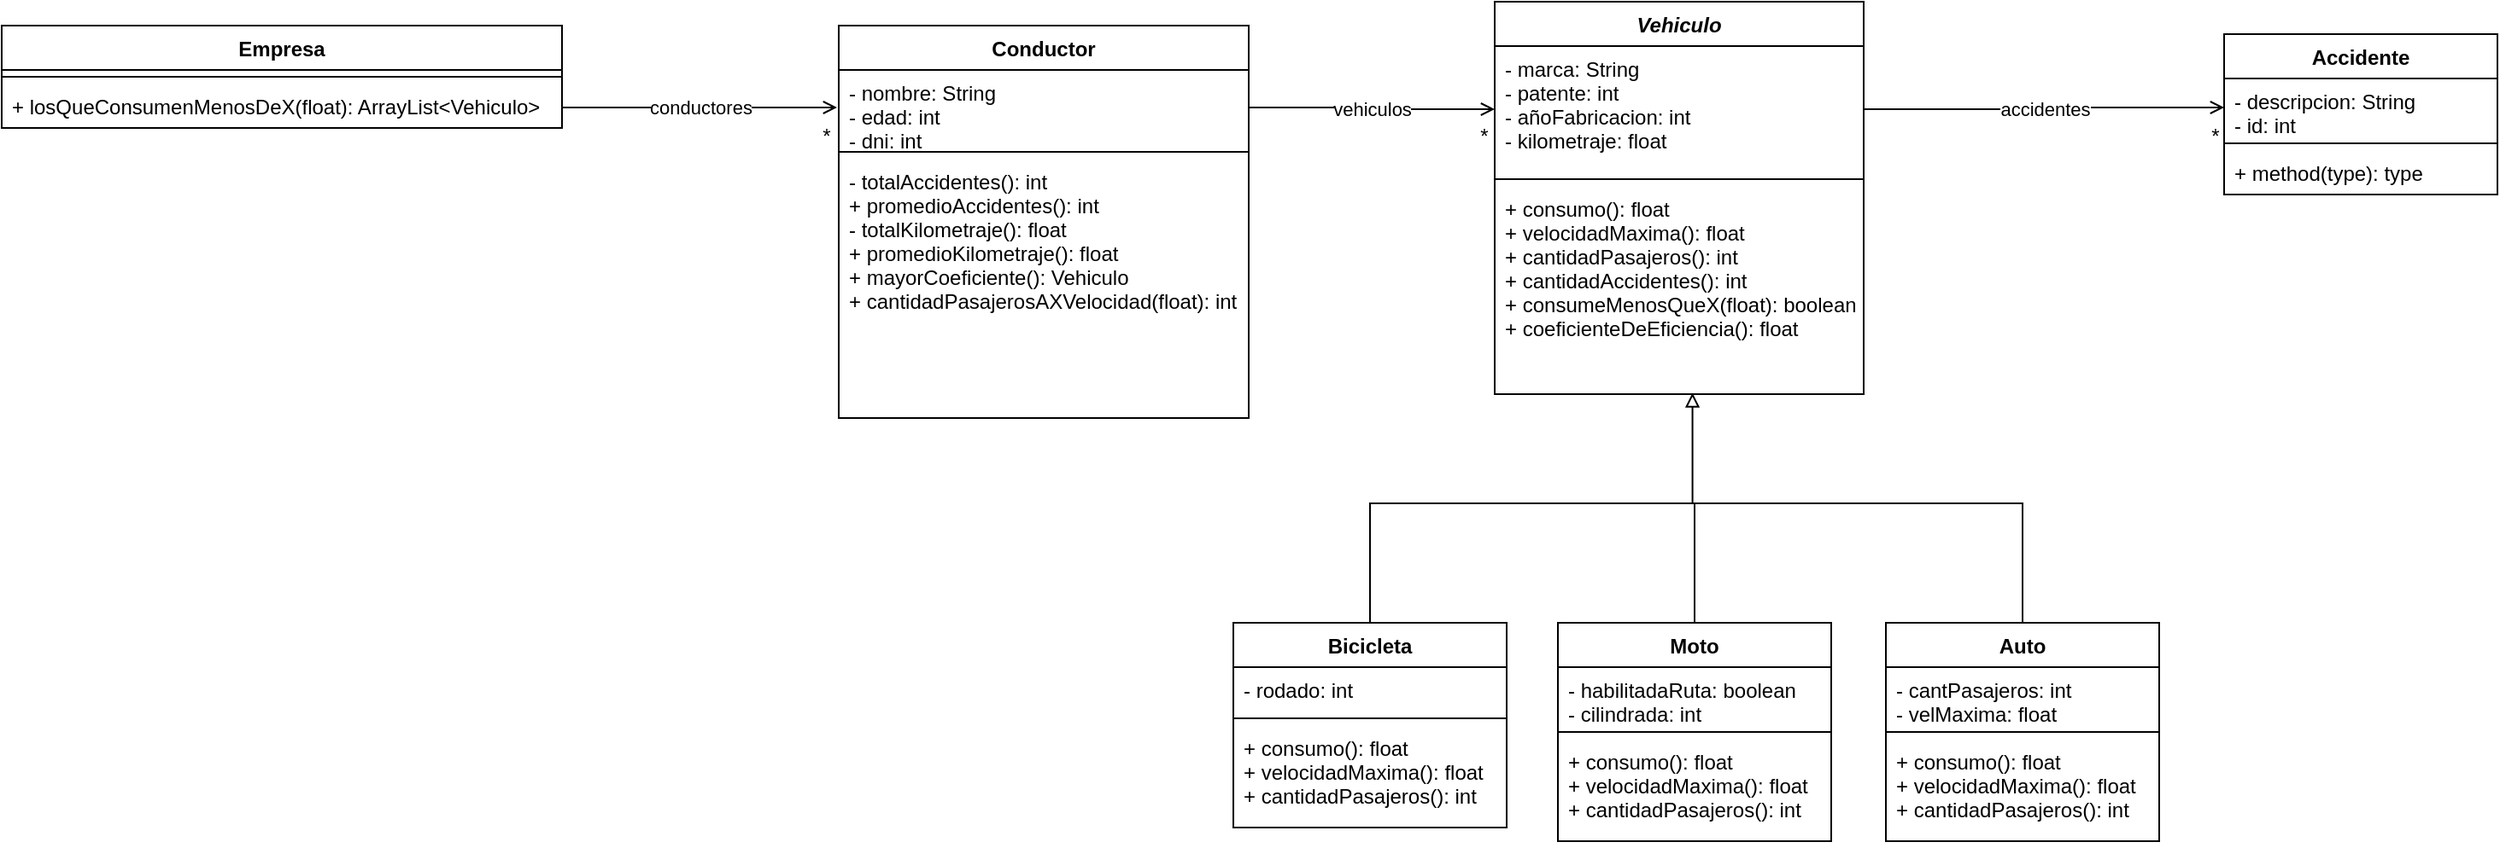 <mxfile version="19.0.3" type="device"><diagram id="Gq5wEftZ4jmd-vgihSeH" name="Página-1"><mxGraphModel dx="1197" dy="856" grid="1" gridSize="10" guides="1" tooltips="1" connect="1" arrows="1" fold="1" page="1" pageScale="1" pageWidth="827" pageHeight="1169" math="0" shadow="0"><root><mxCell id="0"/><mxCell id="1" parent="0"/><mxCell id="iPizSVPPs4ivW82yy9Vj-1" value="Vehiculo" style="swimlane;fontStyle=3;align=center;verticalAlign=top;childLayout=stackLayout;horizontal=1;startSize=26;horizontalStack=0;resizeParent=1;resizeParentMax=0;resizeLast=0;collapsible=1;marginBottom=0;" parent="1" vertex="1"><mxGeometry x="334" y="26" width="216" height="230" as="geometry"/></mxCell><mxCell id="iPizSVPPs4ivW82yy9Vj-2" value="- marca: String&#10;- patente: int&#10;- añoFabricacion: int&#10;- kilometraje: float" style="text;strokeColor=none;fillColor=none;align=left;verticalAlign=top;spacingLeft=4;spacingRight=4;overflow=hidden;rotatable=0;points=[[0,0.5],[1,0.5]];portConstraint=eastwest;" parent="iPizSVPPs4ivW82yy9Vj-1" vertex="1"><mxGeometry y="26" width="216" height="74" as="geometry"/></mxCell><mxCell id="iPizSVPPs4ivW82yy9Vj-3" value="" style="line;strokeWidth=1;fillColor=none;align=left;verticalAlign=middle;spacingTop=-1;spacingLeft=3;spacingRight=3;rotatable=0;labelPosition=right;points=[];portConstraint=eastwest;" parent="iPizSVPPs4ivW82yy9Vj-1" vertex="1"><mxGeometry y="100" width="216" height="8" as="geometry"/></mxCell><mxCell id="iPizSVPPs4ivW82yy9Vj-4" value="+ consumo(): float&#10;+ velocidadMaxima(): float&#10;+ cantidadPasajeros(): int&#10;+ cantidadAccidentes(): int&#10;+ consumeMenosQueX(float): boolean&#10;+ coeficienteDeEficiencia(): float" style="text;strokeColor=none;fillColor=none;align=left;verticalAlign=top;spacingLeft=4;spacingRight=4;overflow=hidden;rotatable=0;points=[[0,0.5],[1,0.5]];portConstraint=eastwest;" parent="iPizSVPPs4ivW82yy9Vj-1" vertex="1"><mxGeometry y="108" width="216" height="122" as="geometry"/></mxCell><mxCell id="iPizSVPPs4ivW82yy9Vj-9" value="Accidente" style="swimlane;fontStyle=1;align=center;verticalAlign=top;childLayout=stackLayout;horizontal=1;startSize=26;horizontalStack=0;resizeParent=1;resizeParentMax=0;resizeLast=0;collapsible=1;marginBottom=0;" parent="1" vertex="1"><mxGeometry x="761" y="45" width="160" height="94" as="geometry"/></mxCell><mxCell id="iPizSVPPs4ivW82yy9Vj-10" value="- descripcion: String&#10;- id: int" style="text;strokeColor=none;fillColor=none;align=left;verticalAlign=top;spacingLeft=4;spacingRight=4;overflow=hidden;rotatable=0;points=[[0,0.5],[1,0.5]];portConstraint=eastwest;" parent="iPizSVPPs4ivW82yy9Vj-9" vertex="1"><mxGeometry y="26" width="160" height="34" as="geometry"/></mxCell><mxCell id="iPizSVPPs4ivW82yy9Vj-11" value="" style="line;strokeWidth=1;fillColor=none;align=left;verticalAlign=middle;spacingTop=-1;spacingLeft=3;spacingRight=3;rotatable=0;labelPosition=right;points=[];portConstraint=eastwest;" parent="iPizSVPPs4ivW82yy9Vj-9" vertex="1"><mxGeometry y="60" width="160" height="8" as="geometry"/></mxCell><mxCell id="iPizSVPPs4ivW82yy9Vj-12" value="+ method(type): type" style="text;strokeColor=none;fillColor=none;align=left;verticalAlign=top;spacingLeft=4;spacingRight=4;overflow=hidden;rotatable=0;points=[[0,0.5],[1,0.5]];portConstraint=eastwest;" parent="iPizSVPPs4ivW82yy9Vj-9" vertex="1"><mxGeometry y="68" width="160" height="26" as="geometry"/></mxCell><mxCell id="iPizSVPPs4ivW82yy9Vj-13" value="accidentes" style="edgeStyle=orthogonalEdgeStyle;rounded=0;orthogonalLoop=1;jettySize=auto;html=1;exitX=1;exitY=0.5;exitDx=0;exitDy=0;entryX=0;entryY=0.5;entryDx=0;entryDy=0;endArrow=open;endFill=0;" parent="1" source="iPizSVPPs4ivW82yy9Vj-2" target="iPizSVPPs4ivW82yy9Vj-10" edge="1"><mxGeometry relative="1" as="geometry"/></mxCell><mxCell id="iPizSVPPs4ivW82yy9Vj-14" value="*" style="text;html=1;strokeColor=none;fillColor=none;align=center;verticalAlign=middle;whiteSpace=wrap;rounded=0;" parent="1" vertex="1"><mxGeometry x="751" y="100" width="10" height="10" as="geometry"/></mxCell><mxCell id="iPizSVPPs4ivW82yy9Vj-15" value="Conductor" style="swimlane;fontStyle=1;align=center;verticalAlign=top;childLayout=stackLayout;horizontal=1;startSize=26;horizontalStack=0;resizeParent=1;resizeParentMax=0;resizeLast=0;collapsible=1;marginBottom=0;" parent="1" vertex="1"><mxGeometry x="-50" y="40" width="240" height="230" as="geometry"/></mxCell><mxCell id="iPizSVPPs4ivW82yy9Vj-16" value="- nombre: String&#10;- edad: int&#10;- dni: int" style="text;strokeColor=none;fillColor=none;align=left;verticalAlign=top;spacingLeft=4;spacingRight=4;overflow=hidden;rotatable=0;points=[[0,0.5],[1,0.5]];portConstraint=eastwest;" parent="iPizSVPPs4ivW82yy9Vj-15" vertex="1"><mxGeometry y="26" width="240" height="44" as="geometry"/></mxCell><mxCell id="iPizSVPPs4ivW82yy9Vj-17" value="" style="line;strokeWidth=1;fillColor=none;align=left;verticalAlign=middle;spacingTop=-1;spacingLeft=3;spacingRight=3;rotatable=0;labelPosition=right;points=[];portConstraint=eastwest;" parent="iPizSVPPs4ivW82yy9Vj-15" vertex="1"><mxGeometry y="70" width="240" height="8" as="geometry"/></mxCell><mxCell id="iPizSVPPs4ivW82yy9Vj-18" value="- totalAccidentes(): int&#10;+ promedioAccidentes(): int&#10;- totalKilometraje(): float&#10;+ promedioKilometraje(): float&#10;+ mayorCoeficiente(): Vehiculo&#10;+ cantidadPasajerosAXVelocidad(float): int&#10;" style="text;strokeColor=none;fillColor=none;align=left;verticalAlign=top;spacingLeft=4;spacingRight=4;overflow=hidden;rotatable=0;points=[[0,0.5],[1,0.5]];portConstraint=eastwest;" parent="iPizSVPPs4ivW82yy9Vj-15" vertex="1"><mxGeometry y="78" width="240" height="152" as="geometry"/></mxCell><mxCell id="iPizSVPPs4ivW82yy9Vj-19" value="vehiculos" style="edgeStyle=orthogonalEdgeStyle;rounded=0;orthogonalLoop=1;jettySize=auto;html=1;exitX=1;exitY=0.5;exitDx=0;exitDy=0;endArrow=open;endFill=0;" parent="1" source="iPizSVPPs4ivW82yy9Vj-16" target="iPizSVPPs4ivW82yy9Vj-2" edge="1"><mxGeometry relative="1" as="geometry"/></mxCell><mxCell id="iPizSVPPs4ivW82yy9Vj-20" value="*" style="text;html=1;strokeColor=none;fillColor=none;align=center;verticalAlign=middle;whiteSpace=wrap;rounded=0;" parent="1" vertex="1"><mxGeometry x="323" y="100" width="10" height="10" as="geometry"/></mxCell><mxCell id="iPizSVPPs4ivW82yy9Vj-25" style="edgeStyle=orthogonalEdgeStyle;rounded=0;orthogonalLoop=1;jettySize=auto;html=1;exitX=0.5;exitY=0;exitDx=0;exitDy=0;endArrow=block;endFill=0;entryX=0.536;entryY=0.994;entryDx=0;entryDy=0;entryPerimeter=0;" parent="1" source="iPizSVPPs4ivW82yy9Vj-21" target="iPizSVPPs4ivW82yy9Vj-4" edge="1"><mxGeometry relative="1" as="geometry"><mxPoint x="420" y="260" as="targetPoint"/><Array as="points"><mxPoint x="261" y="320"/><mxPoint x="450" y="320"/></Array></mxGeometry></mxCell><mxCell id="iPizSVPPs4ivW82yy9Vj-21" value="Bicicleta" style="swimlane;fontStyle=1;align=center;verticalAlign=top;childLayout=stackLayout;horizontal=1;startSize=26;horizontalStack=0;resizeParent=1;resizeParentMax=0;resizeLast=0;collapsible=1;marginBottom=0;" parent="1" vertex="1"><mxGeometry x="181" y="390" width="160" height="120" as="geometry"/></mxCell><mxCell id="iPizSVPPs4ivW82yy9Vj-22" value="- rodado: int" style="text;strokeColor=none;fillColor=none;align=left;verticalAlign=top;spacingLeft=4;spacingRight=4;overflow=hidden;rotatable=0;points=[[0,0.5],[1,0.5]];portConstraint=eastwest;" parent="iPizSVPPs4ivW82yy9Vj-21" vertex="1"><mxGeometry y="26" width="160" height="26" as="geometry"/></mxCell><mxCell id="iPizSVPPs4ivW82yy9Vj-23" value="" style="line;strokeWidth=1;fillColor=none;align=left;verticalAlign=middle;spacingTop=-1;spacingLeft=3;spacingRight=3;rotatable=0;labelPosition=right;points=[];portConstraint=eastwest;" parent="iPizSVPPs4ivW82yy9Vj-21" vertex="1"><mxGeometry y="52" width="160" height="8" as="geometry"/></mxCell><mxCell id="iPizSVPPs4ivW82yy9Vj-24" value="+ consumo(): float&#10;+ velocidadMaxima(): float&#10;+ cantidadPasajeros(): int" style="text;strokeColor=none;fillColor=none;align=left;verticalAlign=top;spacingLeft=4;spacingRight=4;overflow=hidden;rotatable=0;points=[[0,0.5],[1,0.5]];portConstraint=eastwest;" parent="iPizSVPPs4ivW82yy9Vj-21" vertex="1"><mxGeometry y="60" width="160" height="60" as="geometry"/></mxCell><mxCell id="BxgQajmpgPvk8qkZTGaB-5" style="edgeStyle=orthogonalEdgeStyle;rounded=0;orthogonalLoop=1;jettySize=auto;html=1;exitX=0.5;exitY=0;exitDx=0;exitDy=0;endArrow=none;endFill=0;" edge="1" parent="1" source="BxgQajmpgPvk8qkZTGaB-1"><mxGeometry relative="1" as="geometry"><mxPoint x="451" y="320" as="targetPoint"/><Array as="points"><mxPoint x="451" y="390"/></Array></mxGeometry></mxCell><mxCell id="BxgQajmpgPvk8qkZTGaB-1" value="Moto" style="swimlane;fontStyle=1;align=center;verticalAlign=top;childLayout=stackLayout;horizontal=1;startSize=26;horizontalStack=0;resizeParent=1;resizeParentMax=0;resizeLast=0;collapsible=1;marginBottom=0;" vertex="1" parent="1"><mxGeometry x="371" y="390" width="160" height="128" as="geometry"/></mxCell><mxCell id="BxgQajmpgPvk8qkZTGaB-2" value="- habilitadaRuta: boolean&#10;- cilindrada: int" style="text;strokeColor=none;fillColor=none;align=left;verticalAlign=top;spacingLeft=4;spacingRight=4;overflow=hidden;rotatable=0;points=[[0,0.5],[1,0.5]];portConstraint=eastwest;" vertex="1" parent="BxgQajmpgPvk8qkZTGaB-1"><mxGeometry y="26" width="160" height="34" as="geometry"/></mxCell><mxCell id="BxgQajmpgPvk8qkZTGaB-3" value="" style="line;strokeWidth=1;fillColor=none;align=left;verticalAlign=middle;spacingTop=-1;spacingLeft=3;spacingRight=3;rotatable=0;labelPosition=right;points=[];portConstraint=eastwest;" vertex="1" parent="BxgQajmpgPvk8qkZTGaB-1"><mxGeometry y="60" width="160" height="8" as="geometry"/></mxCell><mxCell id="BxgQajmpgPvk8qkZTGaB-4" value="+ consumo(): float&#10;+ velocidadMaxima(): float&#10;+ cantidadPasajeros(): int" style="text;strokeColor=none;fillColor=none;align=left;verticalAlign=top;spacingLeft=4;spacingRight=4;overflow=hidden;rotatable=0;points=[[0,0.5],[1,0.5]];portConstraint=eastwest;" vertex="1" parent="BxgQajmpgPvk8qkZTGaB-1"><mxGeometry y="68" width="160" height="60" as="geometry"/></mxCell><mxCell id="BxgQajmpgPvk8qkZTGaB-10" style="edgeStyle=orthogonalEdgeStyle;rounded=0;orthogonalLoop=1;jettySize=auto;html=1;exitX=0.5;exitY=0;exitDx=0;exitDy=0;endArrow=none;endFill=0;" edge="1" parent="1" source="BxgQajmpgPvk8qkZTGaB-6"><mxGeometry relative="1" as="geometry"><mxPoint x="450" y="320" as="targetPoint"/><Array as="points"><mxPoint x="643" y="320"/></Array></mxGeometry></mxCell><mxCell id="BxgQajmpgPvk8qkZTGaB-6" value="Auto" style="swimlane;fontStyle=1;align=center;verticalAlign=top;childLayout=stackLayout;horizontal=1;startSize=26;horizontalStack=0;resizeParent=1;resizeParentMax=0;resizeLast=0;collapsible=1;marginBottom=0;" vertex="1" parent="1"><mxGeometry x="563" y="390" width="160" height="128" as="geometry"/></mxCell><mxCell id="BxgQajmpgPvk8qkZTGaB-7" value="- cantPasajeros: int&#10;- velMaxima: float" style="text;strokeColor=none;fillColor=none;align=left;verticalAlign=top;spacingLeft=4;spacingRight=4;overflow=hidden;rotatable=0;points=[[0,0.5],[1,0.5]];portConstraint=eastwest;" vertex="1" parent="BxgQajmpgPvk8qkZTGaB-6"><mxGeometry y="26" width="160" height="34" as="geometry"/></mxCell><mxCell id="BxgQajmpgPvk8qkZTGaB-8" value="" style="line;strokeWidth=1;fillColor=none;align=left;verticalAlign=middle;spacingTop=-1;spacingLeft=3;spacingRight=3;rotatable=0;labelPosition=right;points=[];portConstraint=eastwest;" vertex="1" parent="BxgQajmpgPvk8qkZTGaB-6"><mxGeometry y="60" width="160" height="8" as="geometry"/></mxCell><mxCell id="BxgQajmpgPvk8qkZTGaB-9" value="+ consumo(): float&#10;+ velocidadMaxima(): float&#10;+ cantidadPasajeros(): int" style="text;strokeColor=none;fillColor=none;align=left;verticalAlign=top;spacingLeft=4;spacingRight=4;overflow=hidden;rotatable=0;points=[[0,0.5],[1,0.5]];portConstraint=eastwest;" vertex="1" parent="BxgQajmpgPvk8qkZTGaB-6"><mxGeometry y="68" width="160" height="60" as="geometry"/></mxCell><mxCell id="BxgQajmpgPvk8qkZTGaB-11" value="Empresa" style="swimlane;fontStyle=1;align=center;verticalAlign=top;childLayout=stackLayout;horizontal=1;startSize=26;horizontalStack=0;resizeParent=1;resizeParentMax=0;resizeLast=0;collapsible=1;marginBottom=0;" vertex="1" parent="1"><mxGeometry x="-540" y="40" width="328" height="60" as="geometry"/></mxCell><mxCell id="BxgQajmpgPvk8qkZTGaB-13" value="" style="line;strokeWidth=1;fillColor=none;align=left;verticalAlign=middle;spacingTop=-1;spacingLeft=3;spacingRight=3;rotatable=0;labelPosition=right;points=[];portConstraint=eastwest;" vertex="1" parent="BxgQajmpgPvk8qkZTGaB-11"><mxGeometry y="26" width="328" height="8" as="geometry"/></mxCell><mxCell id="BxgQajmpgPvk8qkZTGaB-14" value="+ losQueConsumenMenosDeX(float): ArrayList&lt;Vehiculo&gt;" style="text;strokeColor=none;fillColor=none;align=left;verticalAlign=top;spacingLeft=4;spacingRight=4;overflow=hidden;rotatable=0;points=[[0,0.5],[1,0.5]];portConstraint=eastwest;" vertex="1" parent="BxgQajmpgPvk8qkZTGaB-11"><mxGeometry y="34" width="328" height="26" as="geometry"/></mxCell><mxCell id="BxgQajmpgPvk8qkZTGaB-15" value="conductores" style="edgeStyle=orthogonalEdgeStyle;rounded=0;orthogonalLoop=1;jettySize=auto;html=1;exitX=1;exitY=0.5;exitDx=0;exitDy=0;entryX=0;entryY=0.5;entryDx=0;entryDy=0;endArrow=open;endFill=0;" edge="1" parent="1"><mxGeometry relative="1" as="geometry"><mxPoint x="-212.0" y="88" as="sourcePoint"/><mxPoint x="-51" y="88" as="targetPoint"/></mxGeometry></mxCell><mxCell id="BxgQajmpgPvk8qkZTGaB-17" value="*" style="text;html=1;strokeColor=none;fillColor=none;align=center;verticalAlign=middle;whiteSpace=wrap;rounded=0;" vertex="1" parent="1"><mxGeometry x="-62" y="100" width="10" height="10" as="geometry"/></mxCell></root></mxGraphModel></diagram></mxfile>